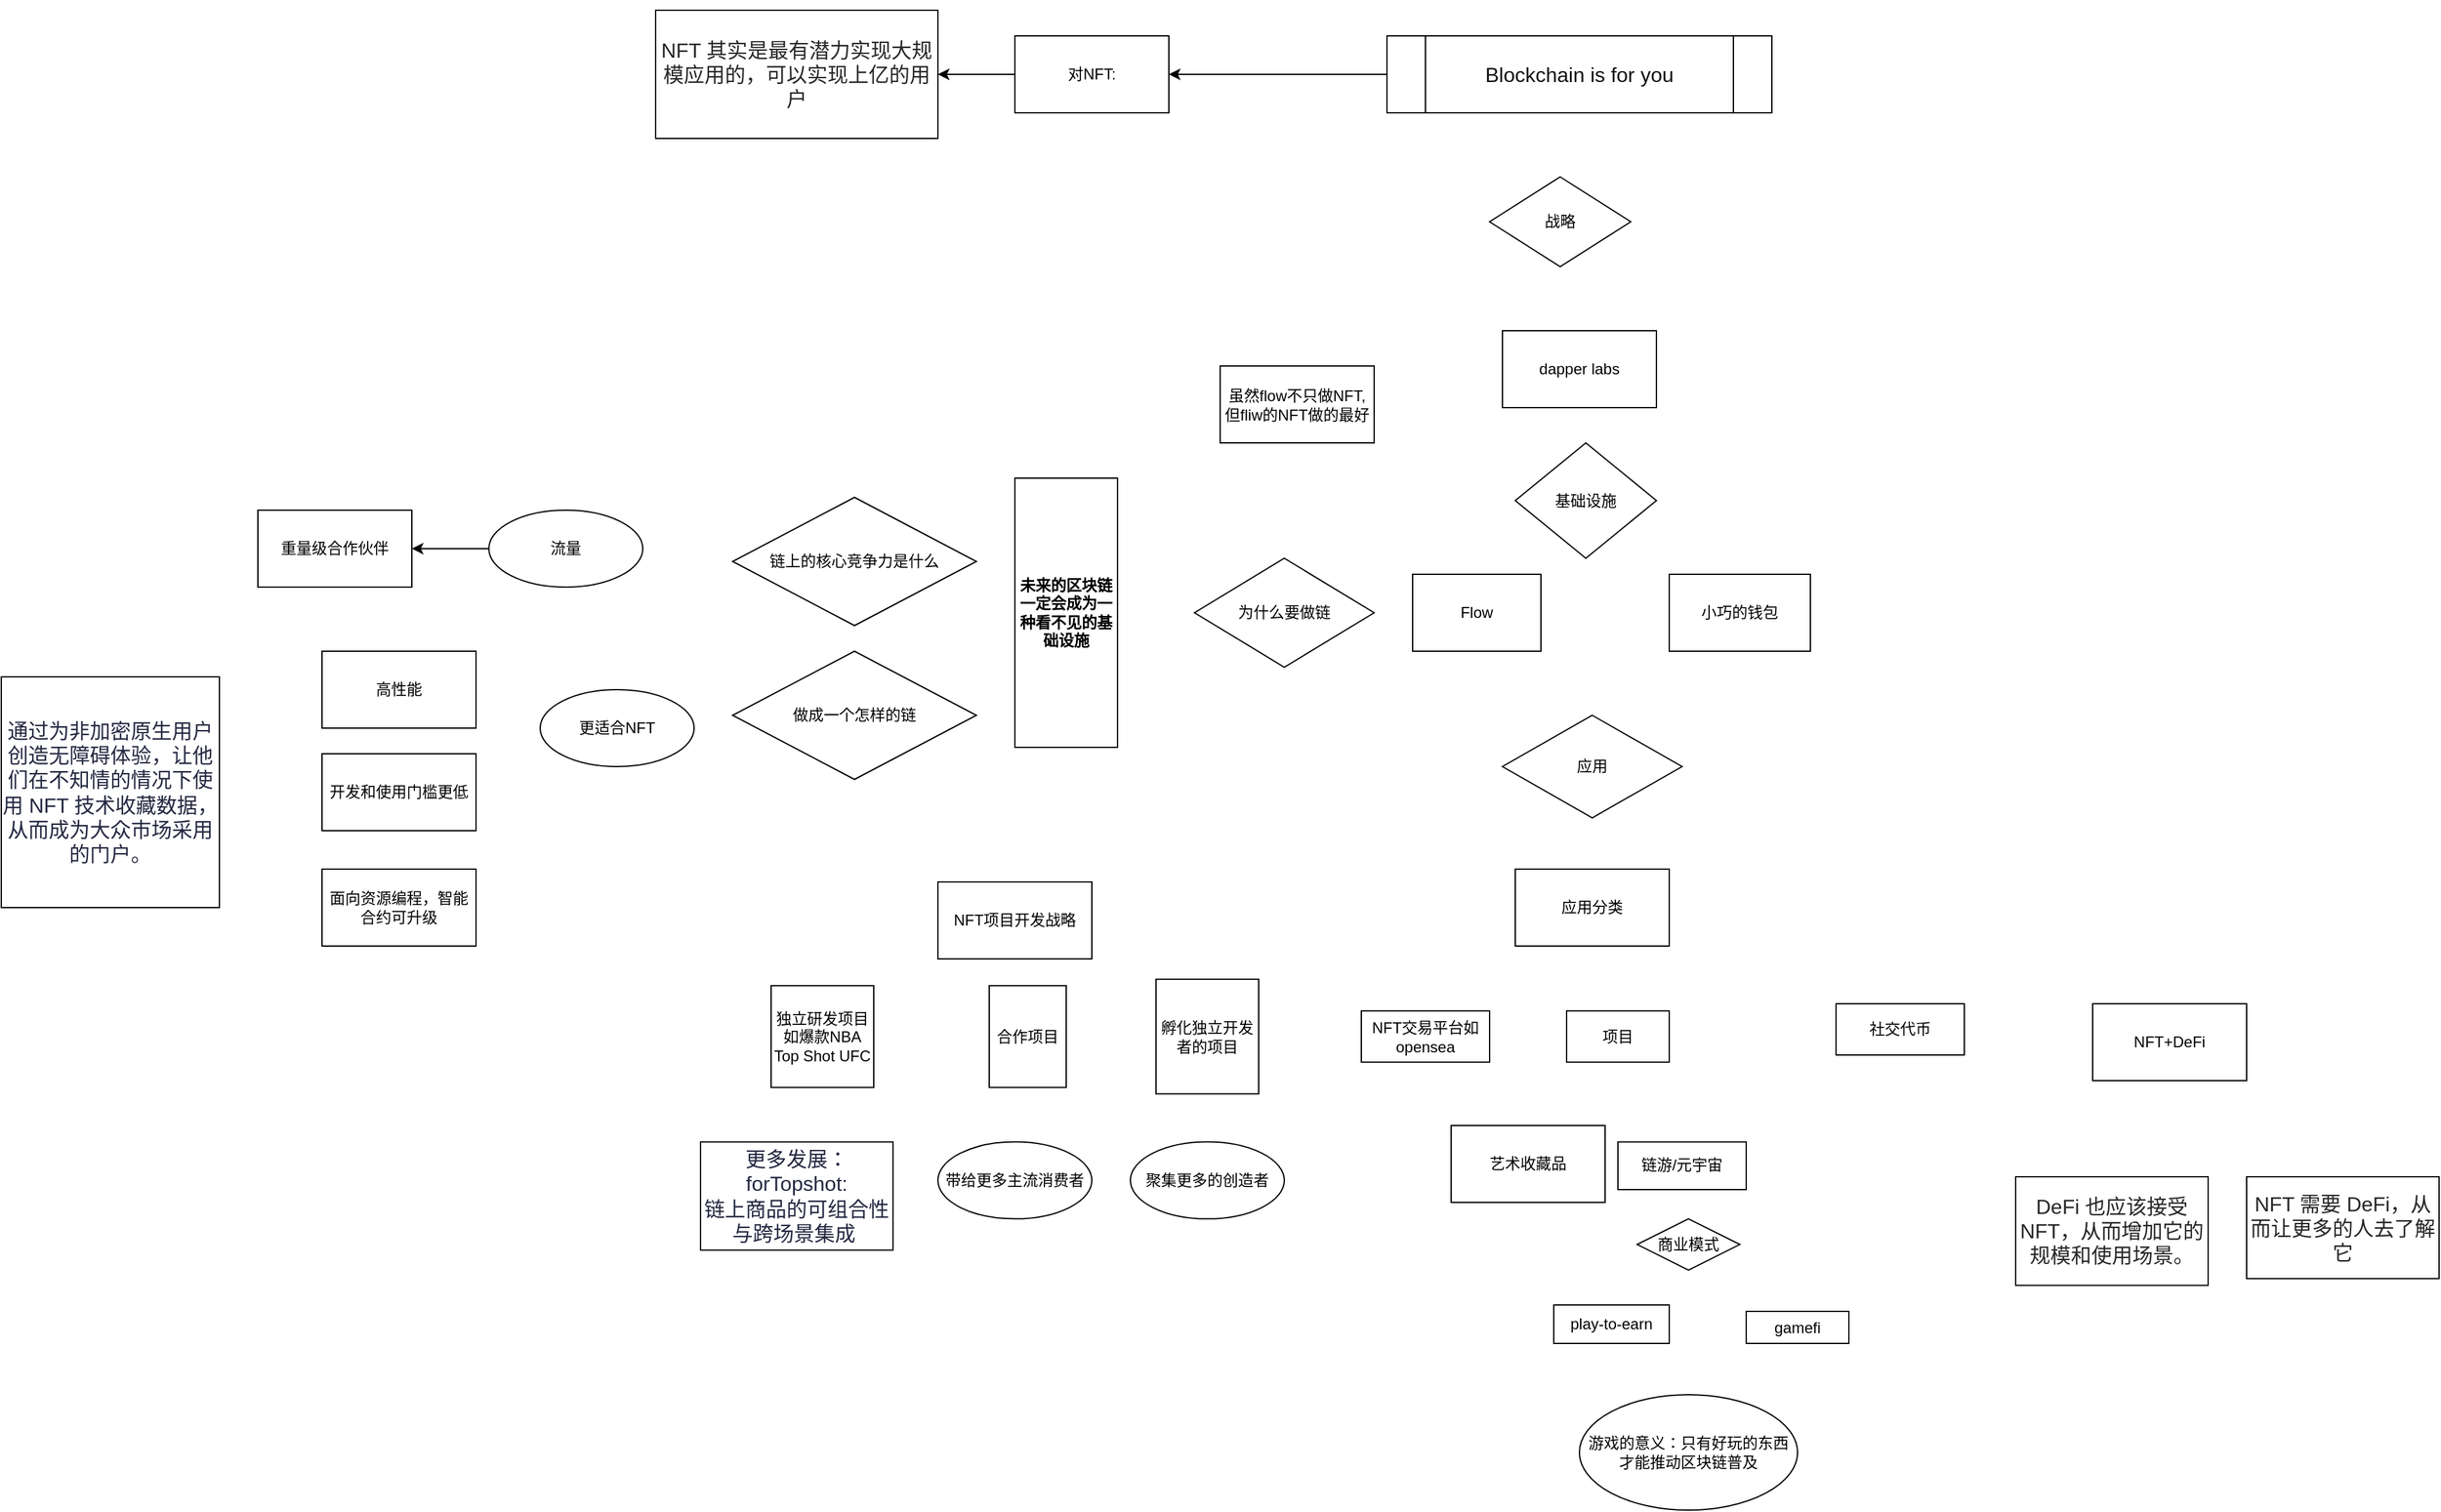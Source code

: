 <mxfile version="15.8.9" type="github">
  <diagram id="prtHgNgQTEPvFCAcTncT" name="Page-1">
    <mxGraphModel dx="6394" dy="3966" grid="1" gridSize="10" guides="1" tooltips="1" connect="1" arrows="1" fold="1" page="1" pageScale="1" pageWidth="827" pageHeight="1169" math="0" shadow="0">
      <root>
        <mxCell id="0" />
        <mxCell id="1" parent="0" />
        <mxCell id="LqXKl_slKxwwEED0QRdE-1" value="&lt;font style=&quot;vertical-align: inherit&quot;&gt;&lt;font style=&quot;vertical-align: inherit&quot;&gt;dapper labs&lt;/font&gt;&lt;/font&gt;" style="whiteSpace=wrap;html=1;" vertex="1" parent="1">
          <mxGeometry x="300" y="120" width="120" height="60" as="geometry" />
        </mxCell>
        <mxCell id="LqXKl_slKxwwEED0QRdE-117" value="" style="edgeStyle=orthogonalEdgeStyle;rounded=0;orthogonalLoop=1;jettySize=auto;html=1;" edge="1" parent="1" source="LqXKl_slKxwwEED0QRdE-15" target="LqXKl_slKxwwEED0QRdE-116">
          <mxGeometry relative="1" as="geometry" />
        </mxCell>
        <mxCell id="LqXKl_slKxwwEED0QRdE-15" value="&lt;span style=&quot;color: rgb(18 , 18 , 18) ; font-family: , &amp;#34;blinkmacsystemfont&amp;#34; , &amp;#34;helvetica neue&amp;#34; , &amp;#34;pingfang sc&amp;#34; , &amp;#34;microsoft yahei&amp;#34; , &amp;#34;source han sans sc&amp;#34; , &amp;#34;noto sans cjk sc&amp;#34; , &amp;#34;wenquanyi micro hei&amp;#34; , sans-serif ; font-size: medium ; background-color: rgb(255 , 255 , 255)&quot;&gt;Blockchain is for you&lt;/span&gt;" style="shape=process;whiteSpace=wrap;html=1;backgroundOutline=1;" vertex="1" parent="1">
          <mxGeometry x="210" y="-110" width="300" height="60" as="geometry" />
        </mxCell>
        <mxCell id="LqXKl_slKxwwEED0QRdE-17" value="&lt;font style=&quot;vertical-align: inherit&quot;&gt;&lt;font style=&quot;vertical-align: inherit&quot;&gt;&lt;font style=&quot;vertical-align: inherit&quot;&gt;&lt;font style=&quot;vertical-align: inherit&quot;&gt;&lt;font style=&quot;vertical-align: inherit&quot;&gt;&lt;font style=&quot;vertical-align: inherit&quot;&gt;&lt;font style=&quot;vertical-align: inherit&quot;&gt;&lt;font style=&quot;vertical-align: inherit&quot;&gt;&lt;font style=&quot;vertical-align: inherit&quot;&gt;&lt;font style=&quot;vertical-align: inherit&quot;&gt;小巧的钱包&lt;/font&gt;&lt;/font&gt;&lt;/font&gt;&lt;/font&gt;&lt;/font&gt;&lt;/font&gt;&lt;/font&gt;&lt;/font&gt;&lt;/font&gt;&lt;/font&gt;" style="whiteSpace=wrap;html=1;" vertex="1" parent="1">
          <mxGeometry x="430" y="310" width="110" height="60" as="geometry" />
        </mxCell>
        <mxCell id="LqXKl_slKxwwEED0QRdE-22" value="&lt;font style=&quot;vertical-align: inherit&quot;&gt;&lt;font style=&quot;vertical-align: inherit&quot;&gt;Flow&lt;/font&gt;&lt;/font&gt;" style="whiteSpace=wrap;html=1;" vertex="1" parent="1">
          <mxGeometry x="230" y="310" width="100" height="60" as="geometry" />
        </mxCell>
        <mxCell id="LqXKl_slKxwwEED0QRdE-26" value="NFT交易平台如opensea" style="whiteSpace=wrap;html=1;" vertex="1" parent="1">
          <mxGeometry x="190" y="650.6" width="100" height="40" as="geometry" />
        </mxCell>
        <mxCell id="LqXKl_slKxwwEED0QRdE-27" value="应用" style="rhombus;whiteSpace=wrap;html=1;" vertex="1" parent="1">
          <mxGeometry x="300" y="420" width="140" height="80" as="geometry" />
        </mxCell>
        <mxCell id="LqXKl_slKxwwEED0QRdE-29" value="链游/元宇宙" style="whiteSpace=wrap;html=1;" vertex="1" parent="1">
          <mxGeometry x="390" y="752.8" width="100" height="37.2" as="geometry" />
        </mxCell>
        <mxCell id="LqXKl_slKxwwEED0QRdE-30" value="社交代币" style="whiteSpace=wrap;html=1;" vertex="1" parent="1">
          <mxGeometry x="560" y="645" width="100" height="40" as="geometry" />
        </mxCell>
        <mxCell id="LqXKl_slKxwwEED0QRdE-65" value="play-to-earn" style="whiteSpace=wrap;html=1;" vertex="1" parent="1">
          <mxGeometry x="340" y="880" width="90" height="30" as="geometry" />
        </mxCell>
        <mxCell id="LqXKl_slKxwwEED0QRdE-67" value="商业模式" style="rhombus;whiteSpace=wrap;html=1;" vertex="1" parent="1">
          <mxGeometry x="405" y="812.8" width="80" height="40" as="geometry" />
        </mxCell>
        <mxCell id="LqXKl_slKxwwEED0QRdE-70" value="gamefi" style="whiteSpace=wrap;html=1;direction=west;" vertex="1" parent="1">
          <mxGeometry x="490" y="885" width="80" height="25" as="geometry" />
        </mxCell>
        <mxCell id="LqXKl_slKxwwEED0QRdE-78" value="NFT+DeFi" style="whiteSpace=wrap;html=1;" vertex="1" parent="1">
          <mxGeometry x="760" y="645" width="120" height="60" as="geometry" />
        </mxCell>
        <mxCell id="LqXKl_slKxwwEED0QRdE-90" value="" style="edgeStyle=orthogonalEdgeStyle;rounded=0;orthogonalLoop=1;jettySize=auto;html=1;" edge="1" parent="1" source="LqXKl_slKxwwEED0QRdE-82" target="LqXKl_slKxwwEED0QRdE-89">
          <mxGeometry relative="1" as="geometry" />
        </mxCell>
        <mxCell id="LqXKl_slKxwwEED0QRdE-82" value="流量" style="ellipse;whiteSpace=wrap;html=1;" vertex="1" parent="1">
          <mxGeometry x="-490" y="260" width="120" height="60" as="geometry" />
        </mxCell>
        <mxCell id="LqXKl_slKxwwEED0QRdE-87" value="更适合NFT" style="ellipse;whiteSpace=wrap;html=1;" vertex="1" parent="1">
          <mxGeometry x="-450" y="400" width="120" height="60" as="geometry" />
        </mxCell>
        <mxCell id="LqXKl_slKxwwEED0QRdE-89" value="&lt;div class=&quot;okr-block-clipboard&quot;&gt;&lt;/div&gt;&lt;div&gt;重量级合作伙伴&lt;/div&gt;" style="whiteSpace=wrap;html=1;" vertex="1" parent="1">
          <mxGeometry x="-670" y="260" width="120" height="60" as="geometry" />
        </mxCell>
        <mxCell id="LqXKl_slKxwwEED0QRdE-91" value="高性能" style="whiteSpace=wrap;html=1;" vertex="1" parent="1">
          <mxGeometry x="-620" y="370" width="120" height="60" as="geometry" />
        </mxCell>
        <mxCell id="LqXKl_slKxwwEED0QRdE-93" value="开发和使用门槛更低" style="whiteSpace=wrap;html=1;" vertex="1" parent="1">
          <mxGeometry x="-620" y="450" width="120" height="60" as="geometry" />
        </mxCell>
        <mxCell id="LqXKl_slKxwwEED0QRdE-95" value="面向资源编程，智能合约可升级" style="whiteSpace=wrap;html=1;" vertex="1" parent="1">
          <mxGeometry x="-620" y="540" width="120" height="60" as="geometry" />
        </mxCell>
        <mxCell id="LqXKl_slKxwwEED0QRdE-106" value="为什么要做链" style="rhombus;whiteSpace=wrap;html=1;" vertex="1" parent="1">
          <mxGeometry x="60" y="297.5" width="140" height="85" as="geometry" />
        </mxCell>
        <mxCell id="LqXKl_slKxwwEED0QRdE-107" value="链上的核心竞争力是什么" style="rhombus;whiteSpace=wrap;html=1;" vertex="1" parent="1">
          <mxGeometry x="-300" y="250" width="190" height="100" as="geometry" />
        </mxCell>
        <mxCell id="LqXKl_slKxwwEED0QRdE-108" value="做成一个怎样的链" style="rhombus;whiteSpace=wrap;html=1;" vertex="1" parent="1">
          <mxGeometry x="-300" y="370" width="190" height="100" as="geometry" />
        </mxCell>
        <mxCell id="LqXKl_slKxwwEED0QRdE-109" value="&lt;div class=&quot;okr-block-clipboard&quot;&gt;&lt;/div&gt;&lt;div&gt;&lt;b&gt;未来的区块链一定会成为一种看不见的基础设施&lt;/b&gt;&lt;/div&gt;" style="whiteSpace=wrap;html=1;" vertex="1" parent="1">
          <mxGeometry x="-80" y="235" width="80" height="210" as="geometry" />
        </mxCell>
        <mxCell id="LqXKl_slKxwwEED0QRdE-110" value="战略" style="rhombus;whiteSpace=wrap;html=1;" vertex="1" parent="1">
          <mxGeometry x="290" width="110" height="70" as="geometry" />
        </mxCell>
        <mxCell id="LqXKl_slKxwwEED0QRdE-111" value="基础设施" style="rhombus;whiteSpace=wrap;html=1;" vertex="1" parent="1">
          <mxGeometry x="310" y="207.5" width="110" height="90" as="geometry" />
        </mxCell>
        <mxCell id="LqXKl_slKxwwEED0QRdE-113" value="游戏的意义：&lt;span&gt;只有好玩的东西才能推动区块链普及&lt;/span&gt;&lt;div class=&quot;okr-block-clipboard&quot;&gt;&lt;/div&gt;" style="ellipse;whiteSpace=wrap;html=1;" vertex="1" parent="1">
          <mxGeometry x="360" y="950" width="170" height="90" as="geometry" />
        </mxCell>
        <mxCell id="LqXKl_slKxwwEED0QRdE-115" value="&lt;span style=&quot;color: rgb(36 , 40 , 65) ; font-family: &amp;#34;sf pro sc&amp;#34; , &amp;#34;sf pro text&amp;#34; , , , &amp;#34;segoe ui&amp;#34; , &amp;#34;roboto&amp;#34; , &amp;#34;ubuntu&amp;#34; , &amp;#34;cantarell&amp;#34; , &amp;#34;noto sans&amp;#34; , sans-serif , &amp;#34;blinkmacsystemfont&amp;#34; , &amp;#34;helvetica neue&amp;#34; ; font-size: 16px&quot;&gt;通过为非加密原生用户创造无障碍体验，让他们在不知情的情况下使用 NFT 技术收藏数据，从而成为大众市场采用的门户。&lt;/span&gt;" style="whiteSpace=wrap;html=1;" vertex="1" parent="1">
          <mxGeometry x="-870" y="390" width="170" height="180" as="geometry" />
        </mxCell>
        <mxCell id="LqXKl_slKxwwEED0QRdE-125" value="" style="edgeStyle=orthogonalEdgeStyle;rounded=0;orthogonalLoop=1;jettySize=auto;html=1;" edge="1" parent="1" source="LqXKl_slKxwwEED0QRdE-116" target="LqXKl_slKxwwEED0QRdE-124">
          <mxGeometry relative="1" as="geometry" />
        </mxCell>
        <mxCell id="LqXKl_slKxwwEED0QRdE-116" value="对NFT:" style="whiteSpace=wrap;html=1;" vertex="1" parent="1">
          <mxGeometry x="-80" y="-110" width="120" height="60" as="geometry" />
        </mxCell>
        <mxCell id="LqXKl_slKxwwEED0QRdE-120" value="&lt;span style=&quot;color: rgb(36 , 40 , 65) ; font-family: &amp;#34;sf pro sc&amp;#34; , &amp;#34;sf pro text&amp;#34; , , , &amp;#34;segoe ui&amp;#34; , &amp;#34;roboto&amp;#34; , &amp;#34;ubuntu&amp;#34; , &amp;#34;cantarell&amp;#34; , &amp;#34;noto sans&amp;#34; , sans-serif , &amp;#34;blinkmacsystemfont&amp;#34; , &amp;#34;helvetica neue&amp;#34; ; font-size: 16px&quot;&gt;更多发展：for&lt;/span&gt;&lt;span style=&quot;color: rgb(36 , 40 , 65) ; font-size: 16px&quot;&gt;Topshot:&lt;/span&gt;&lt;span style=&quot;color: rgb(36 , 40 , 65) ; font-family: &amp;#34;sf pro sc&amp;#34; , &amp;#34;sf pro text&amp;#34; , , , &amp;#34;segoe ui&amp;#34; , &amp;#34;roboto&amp;#34; , &amp;#34;ubuntu&amp;#34; , &amp;#34;cantarell&amp;#34; , &amp;#34;noto sans&amp;#34; , sans-serif , &amp;#34;blinkmacsystemfont&amp;#34; , &amp;#34;helvetica neue&amp;#34; ; font-size: 16px&quot;&gt;&lt;br&gt;链上商品的可组合性与跨场景集成&lt;/span&gt;&lt;span style=&quot;color: rgb(36 , 40 , 65) ; font-size: 16px&quot;&gt;&amp;nbsp;&lt;/span&gt;" style="whiteSpace=wrap;html=1;" vertex="1" parent="1">
          <mxGeometry x="-325" y="752.8" width="150" height="84.4" as="geometry" />
        </mxCell>
        <mxCell id="LqXKl_slKxwwEED0QRdE-122" value="&lt;span style=&quot;color: rgb(38 , 38 , 38) ; font-family: , &amp;#34;blinkmacsystemfont&amp;#34; , &amp;#34;segoe ui&amp;#34; , &amp;#34;roboto&amp;#34; , &amp;#34;ubuntu&amp;#34; , &amp;#34;helvetica neue&amp;#34; , &amp;#34;helvetica&amp;#34; , &amp;#34;arial&amp;#34; , &amp;#34;pingfang sc&amp;#34; , &amp;#34;hiragino sans gb&amp;#34; , &amp;#34;microsoft yahei ui&amp;#34; , &amp;#34;microsoft yahei&amp;#34; , &amp;#34;source han sans cn&amp;#34; , sans-serif ; font-size: 16px ; background-color: rgb(255 , 255 , 255)&quot;&gt;NFT 需要 DeFi，从而让更多的人去了解它&lt;/span&gt;" style="whiteSpace=wrap;html=1;" vertex="1" parent="1">
          <mxGeometry x="880" y="780" width="150" height="79.4" as="geometry" />
        </mxCell>
        <mxCell id="LqXKl_slKxwwEED0QRdE-123" value="&lt;span style=&quot;color: rgb(38 , 38 , 38) ; font-size: 16px ; background-color: rgb(255 , 255 , 255)&quot;&gt;DeFi 也应该接受 NFT，从而增加它的规模和使用场景。&lt;/span&gt;" style="whiteSpace=wrap;html=1;" vertex="1" parent="1">
          <mxGeometry x="700" y="780.0" width="150" height="84.7" as="geometry" />
        </mxCell>
        <mxCell id="LqXKl_slKxwwEED0QRdE-124" value="&#xa;&#xa;&lt;span style=&quot;color: rgb(38, 38, 38); font-size: 16px; font-style: normal; font-weight: 400; letter-spacing: normal; text-indent: 0px; text-transform: none; word-spacing: 0px; background-color: rgb(255, 255, 255); display: inline; float: none;&quot;&gt;NFT 其实是最有潜力实现大规模应用的，可以实现上亿的用户&lt;/span&gt;&#xa;&#xa;" style="whiteSpace=wrap;html=1;" vertex="1" parent="1">
          <mxGeometry x="-360" y="-130" width="220" height="100" as="geometry" />
        </mxCell>
        <mxCell id="LqXKl_slKxwwEED0QRdE-126" value="虽然flow不只做NFT,但fliw的NFT做的最好" style="whiteSpace=wrap;html=1;" vertex="1" parent="1">
          <mxGeometry x="80" y="147.5" width="120" height="60" as="geometry" />
        </mxCell>
        <mxCell id="LqXKl_slKxwwEED0QRdE-130" value="NFT项目开发战略" style="whiteSpace=wrap;html=1;" vertex="1" parent="1">
          <mxGeometry x="-140" y="550" width="120" height="60" as="geometry" />
        </mxCell>
        <mxCell id="LqXKl_slKxwwEED0QRdE-131" value="独立研发项目如爆款NBA Top Shot UFC" style="whiteSpace=wrap;html=1;" vertex="1" parent="1">
          <mxGeometry x="-270" y="630.9" width="80" height="79.4" as="geometry" />
        </mxCell>
        <mxCell id="LqXKl_slKxwwEED0QRdE-133" value="合作项目" style="whiteSpace=wrap;html=1;" vertex="1" parent="1">
          <mxGeometry x="-100" y="630.9" width="60" height="79.4" as="geometry" />
        </mxCell>
        <mxCell id="LqXKl_slKxwwEED0QRdE-134" value="带给更多主流消费者" style="ellipse;whiteSpace=wrap;html=1;" vertex="1" parent="1">
          <mxGeometry x="-140" y="752.8" width="120" height="60" as="geometry" />
        </mxCell>
        <mxCell id="LqXKl_slKxwwEED0QRdE-135" value="孵化独立开发者的项目" style="whiteSpace=wrap;html=1;" vertex="1" parent="1">
          <mxGeometry x="30" y="625.9" width="80" height="89.4" as="geometry" />
        </mxCell>
        <mxCell id="LqXKl_slKxwwEED0QRdE-138" value="聚集更多的创造者" style="ellipse;whiteSpace=wrap;html=1;" vertex="1" parent="1">
          <mxGeometry x="10" y="752.8" width="120" height="60" as="geometry" />
        </mxCell>
        <mxCell id="LqXKl_slKxwwEED0QRdE-139" value="应用分类" style="whiteSpace=wrap;html=1;" vertex="1" parent="1">
          <mxGeometry x="310" y="540" width="120" height="60" as="geometry" />
        </mxCell>
        <mxCell id="LqXKl_slKxwwEED0QRdE-140" value="项目" style="whiteSpace=wrap;html=1;" vertex="1" parent="1">
          <mxGeometry x="350" y="650.6" width="80" height="40" as="geometry" />
        </mxCell>
        <mxCell id="LqXKl_slKxwwEED0QRdE-141" value="艺术收藏品" style="whiteSpace=wrap;html=1;" vertex="1" parent="1">
          <mxGeometry x="260" y="740" width="120" height="60" as="geometry" />
        </mxCell>
      </root>
    </mxGraphModel>
  </diagram>
</mxfile>
